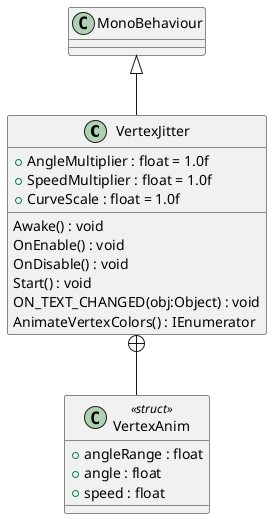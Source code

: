 @startuml
class VertexJitter {
    + AngleMultiplier : float = 1.0f
    + SpeedMultiplier : float = 1.0f
    + CurveScale : float = 1.0f
    Awake() : void
    OnEnable() : void
    OnDisable() : void
    Start() : void
    ON_TEXT_CHANGED(obj:Object) : void
    AnimateVertexColors() : IEnumerator
}
class VertexAnim <<struct>> {
    + angleRange : float
    + angle : float
    + speed : float
}
MonoBehaviour <|-- VertexJitter
VertexJitter +-- VertexAnim
@enduml
